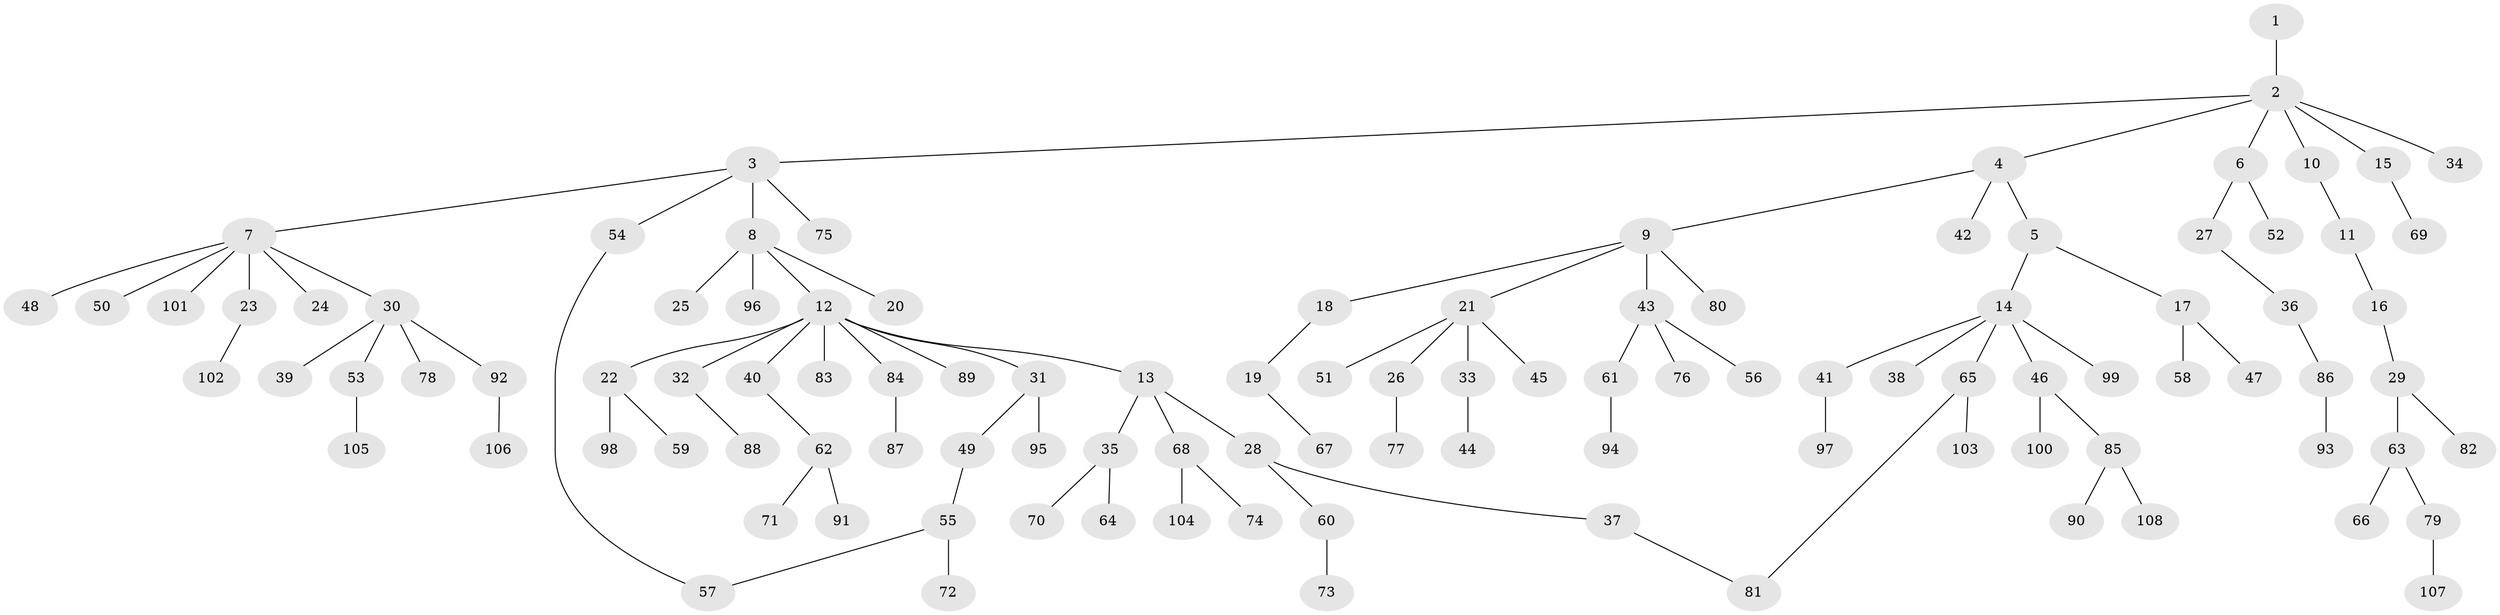 // Generated by graph-tools (version 1.1) at 2025/13/03/09/25 04:13:15]
// undirected, 108 vertices, 109 edges
graph export_dot {
graph [start="1"]
  node [color=gray90,style=filled];
  1;
  2;
  3;
  4;
  5;
  6;
  7;
  8;
  9;
  10;
  11;
  12;
  13;
  14;
  15;
  16;
  17;
  18;
  19;
  20;
  21;
  22;
  23;
  24;
  25;
  26;
  27;
  28;
  29;
  30;
  31;
  32;
  33;
  34;
  35;
  36;
  37;
  38;
  39;
  40;
  41;
  42;
  43;
  44;
  45;
  46;
  47;
  48;
  49;
  50;
  51;
  52;
  53;
  54;
  55;
  56;
  57;
  58;
  59;
  60;
  61;
  62;
  63;
  64;
  65;
  66;
  67;
  68;
  69;
  70;
  71;
  72;
  73;
  74;
  75;
  76;
  77;
  78;
  79;
  80;
  81;
  82;
  83;
  84;
  85;
  86;
  87;
  88;
  89;
  90;
  91;
  92;
  93;
  94;
  95;
  96;
  97;
  98;
  99;
  100;
  101;
  102;
  103;
  104;
  105;
  106;
  107;
  108;
  1 -- 2;
  2 -- 3;
  2 -- 4;
  2 -- 6;
  2 -- 10;
  2 -- 15;
  2 -- 34;
  3 -- 7;
  3 -- 8;
  3 -- 54;
  3 -- 75;
  4 -- 5;
  4 -- 9;
  4 -- 42;
  5 -- 14;
  5 -- 17;
  6 -- 27;
  6 -- 52;
  7 -- 23;
  7 -- 24;
  7 -- 30;
  7 -- 48;
  7 -- 50;
  7 -- 101;
  8 -- 12;
  8 -- 20;
  8 -- 25;
  8 -- 96;
  9 -- 18;
  9 -- 21;
  9 -- 43;
  9 -- 80;
  10 -- 11;
  11 -- 16;
  12 -- 13;
  12 -- 22;
  12 -- 31;
  12 -- 32;
  12 -- 40;
  12 -- 83;
  12 -- 84;
  12 -- 89;
  13 -- 28;
  13 -- 35;
  13 -- 68;
  14 -- 38;
  14 -- 41;
  14 -- 46;
  14 -- 65;
  14 -- 99;
  15 -- 69;
  16 -- 29;
  17 -- 47;
  17 -- 58;
  18 -- 19;
  19 -- 67;
  21 -- 26;
  21 -- 33;
  21 -- 45;
  21 -- 51;
  22 -- 59;
  22 -- 98;
  23 -- 102;
  26 -- 77;
  27 -- 36;
  28 -- 37;
  28 -- 60;
  29 -- 63;
  29 -- 82;
  30 -- 39;
  30 -- 53;
  30 -- 78;
  30 -- 92;
  31 -- 49;
  31 -- 95;
  32 -- 88;
  33 -- 44;
  35 -- 64;
  35 -- 70;
  36 -- 86;
  37 -- 81;
  40 -- 62;
  41 -- 97;
  43 -- 56;
  43 -- 61;
  43 -- 76;
  46 -- 85;
  46 -- 100;
  49 -- 55;
  53 -- 105;
  54 -- 57;
  55 -- 72;
  55 -- 57;
  60 -- 73;
  61 -- 94;
  62 -- 71;
  62 -- 91;
  63 -- 66;
  63 -- 79;
  65 -- 81;
  65 -- 103;
  68 -- 74;
  68 -- 104;
  79 -- 107;
  84 -- 87;
  85 -- 90;
  85 -- 108;
  86 -- 93;
  92 -- 106;
}
